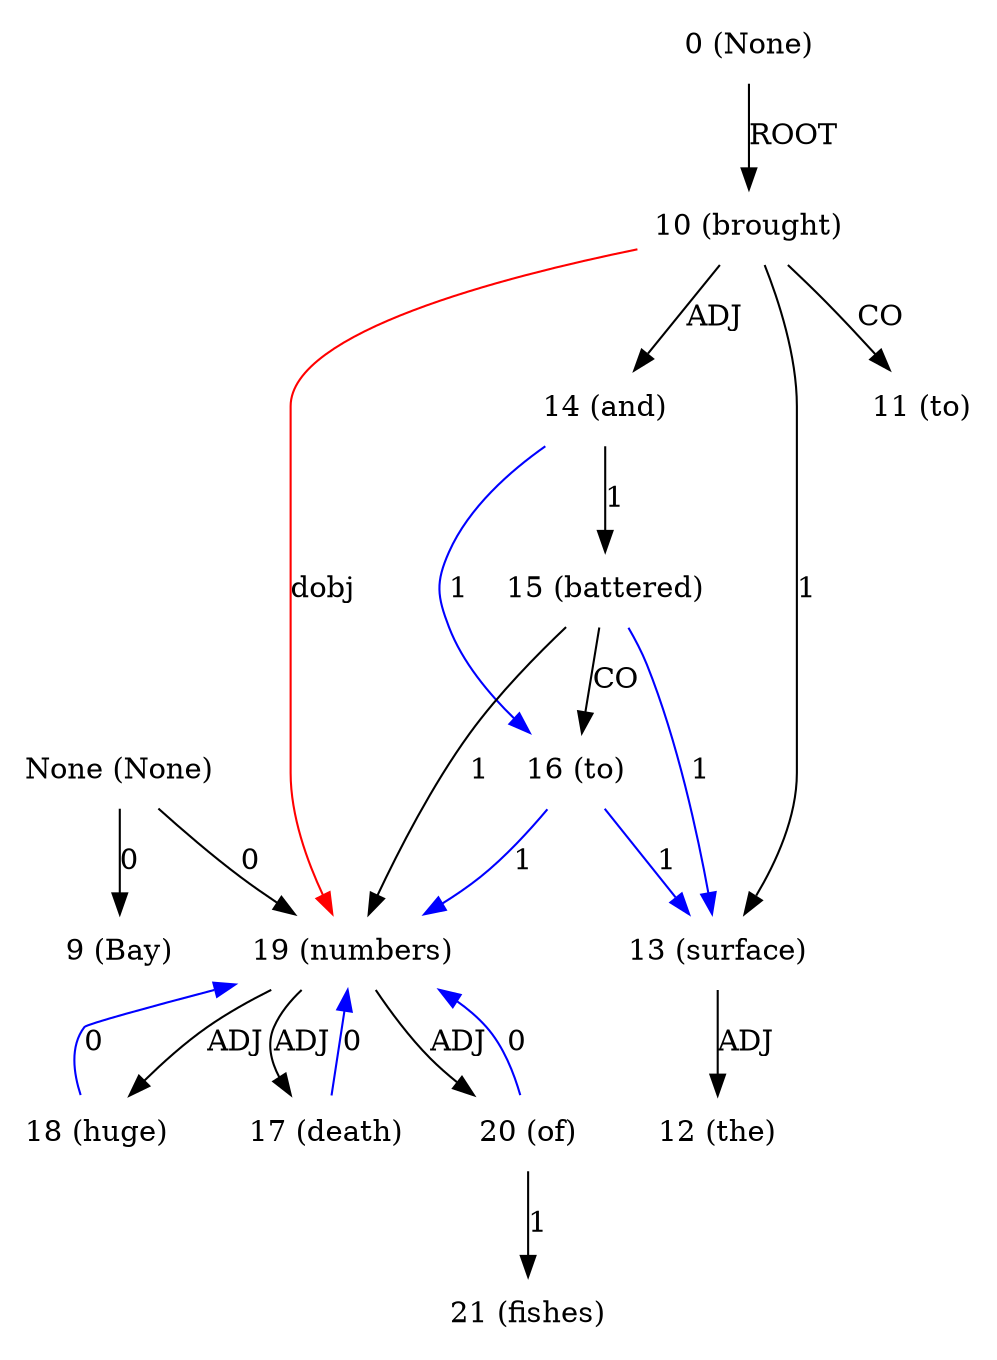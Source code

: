 digraph G{
edge [dir=forward]
node [shape=plaintext]

None [label="None (None)"]
None -> 9 [label="0"]
None [label="None (None)"]
None -> 19 [label="0"]
0 [label="0 (None)"]
0 -> 10 [label="ROOT"]
9 [label="9 (Bay)"]
10 [label="10 (brought)"]
10 -> 13 [label="1"]
10 -> 14 [label="ADJ"]
10 -> 11 [label="CO"]
11 [label="11 (to)"]
12 [label="12 (the)"]
13 [label="13 (surface)"]
13 -> 12 [label="ADJ"]
14 [label="14 (and)"]
14 -> 15 [label="1"]
14 -> 16 [label="1", color="blue"]
15 [label="15 (battered)"]
15 -> 19 [label="1"]
15 -> 13 [label="1", color="blue"]
15 -> 16 [label="CO"]
16 [label="16 (to)"]
16 -> 13 [label="1", color="blue"]
16 -> 19 [label="1", color="blue"]
17 [label="17 (death)"]
17 -> 19 [label="0", color="blue"]
18 [label="18 (huge)"]
18 -> 19 [label="0", color="blue"]
19 [label="19 (numbers)"]
19 -> 17 [label="ADJ"]
19 -> 18 [label="ADJ"]
19 -> 20 [label="ADJ"]
10 -> 19 [label="dobj", color="red"]
20 [label="20 (of)"]
20 -> 21 [label="1"]
20 -> 19 [label="0", color="blue"]
21 [label="21 (fishes)"]
}
